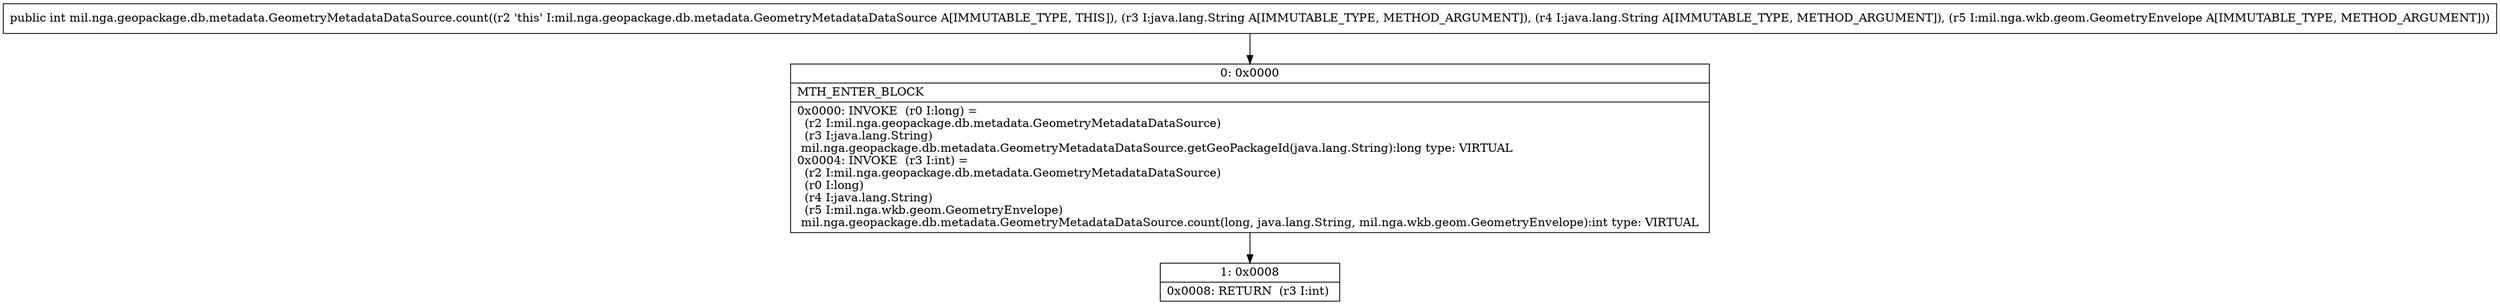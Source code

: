 digraph "CFG formil.nga.geopackage.db.metadata.GeometryMetadataDataSource.count(Ljava\/lang\/String;Ljava\/lang\/String;Lmil\/nga\/wkb\/geom\/GeometryEnvelope;)I" {
Node_0 [shape=record,label="{0\:\ 0x0000|MTH_ENTER_BLOCK\l|0x0000: INVOKE  (r0 I:long) = \l  (r2 I:mil.nga.geopackage.db.metadata.GeometryMetadataDataSource)\l  (r3 I:java.lang.String)\l mil.nga.geopackage.db.metadata.GeometryMetadataDataSource.getGeoPackageId(java.lang.String):long type: VIRTUAL \l0x0004: INVOKE  (r3 I:int) = \l  (r2 I:mil.nga.geopackage.db.metadata.GeometryMetadataDataSource)\l  (r0 I:long)\l  (r4 I:java.lang.String)\l  (r5 I:mil.nga.wkb.geom.GeometryEnvelope)\l mil.nga.geopackage.db.metadata.GeometryMetadataDataSource.count(long, java.lang.String, mil.nga.wkb.geom.GeometryEnvelope):int type: VIRTUAL \l}"];
Node_1 [shape=record,label="{1\:\ 0x0008|0x0008: RETURN  (r3 I:int) \l}"];
MethodNode[shape=record,label="{public int mil.nga.geopackage.db.metadata.GeometryMetadataDataSource.count((r2 'this' I:mil.nga.geopackage.db.metadata.GeometryMetadataDataSource A[IMMUTABLE_TYPE, THIS]), (r3 I:java.lang.String A[IMMUTABLE_TYPE, METHOD_ARGUMENT]), (r4 I:java.lang.String A[IMMUTABLE_TYPE, METHOD_ARGUMENT]), (r5 I:mil.nga.wkb.geom.GeometryEnvelope A[IMMUTABLE_TYPE, METHOD_ARGUMENT])) }"];
MethodNode -> Node_0;
Node_0 -> Node_1;
}

